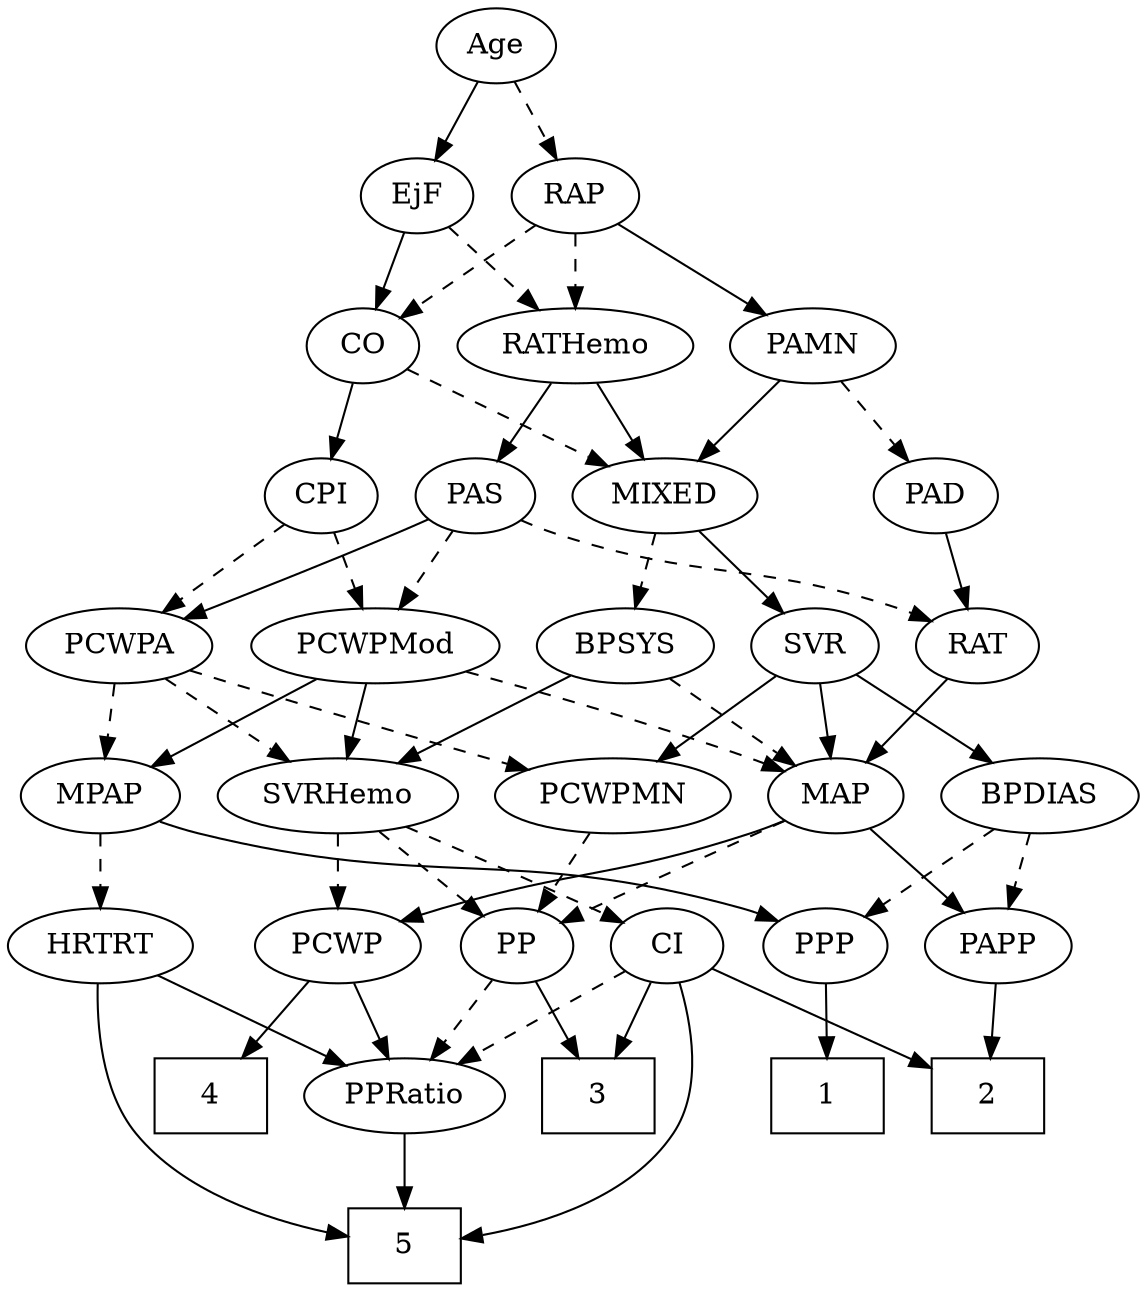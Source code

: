 strict digraph {
	graph [bb="0,0,492.89,612"];
	node [label="\N"];
	1	[height=0.5,
		pos="372.65,90",
		shape=box,
		width=0.75];
	2	[height=0.5,
		pos="446.65,90",
		shape=box,
		width=0.75];
	3	[height=0.5,
		pos="262.65,90",
		shape=box,
		width=0.75];
	4	[height=0.5,
		pos="92.646,90",
		shape=box,
		width=0.75];
	5	[height=0.5,
		pos="177.65,18",
		shape=box,
		width=0.75];
	Age	[height=0.5,
		pos="207.65,594",
		width=0.75];
	EjF	[height=0.5,
		pos="171.65,522",
		width=0.75];
	Age -> EjF	[pos="e,179.95,539.15 199.3,576.76 194.93,568.28 189.5,557.71 184.61,548.2",
		style=solid];
	RAP	[height=0.5,
		pos="244.65,522",
		width=0.77632];
	Age -> RAP	[pos="e,236.11,539.15 216.23,576.76 220.71,568.28 226.3,557.71 231.33,548.2",
		style=dashed];
	CO	[height=0.5,
		pos="150.65,450",
		width=0.75];
	EjF -> CO	[pos="e,155.68,467.79 166.56,504.05 164.16,496.06 161.25,486.33 158.57,477.4",
		style=solid];
	RATHemo	[height=0.5,
		pos="244.65,450",
		width=1.3721];
	EjF -> RATHemo	[pos="e,227.85,467.1 186.42,506.83 196.17,497.49 209.17,485.02 220.41,474.24",
		style=dashed];
	RAP -> CO	[pos="e,167.93,463.87 226.97,507.83 212.7,497.21 192.42,482.11 176.36,470.15",
		style=dashed];
	PAMN	[height=0.5,
		pos="348.65,450",
		width=1.011];
	RAP -> PAMN	[pos="e,327.71,465.09 263.24,508.49 278.8,498.01 301.29,482.87 319.29,470.76",
		style=solid];
	RAP -> RATHemo	[pos="e,244.65,468.1 244.65,503.7 244.65,495.98 244.65,486.71 244.65,478.11",
		style=dashed];
	MIXED	[height=0.5,
		pos="284.65,378",
		width=1.1193];
	BPSYS	[height=0.5,
		pos="267.65,306",
		width=1.0471];
	MIXED -> BPSYS	[pos="e,271.84,324.28 280.53,360.05 278.64,352.26 276.35,342.82 274.22,334.08",
		style=dashed];
	SVR	[height=0.5,
		pos="351.65,306",
		width=0.77632];
	MIXED -> SVR	[pos="e,337.42,321.86 299.85,361.12 308.83,351.73 320.35,339.7 330.24,329.36",
		style=solid];
	MPAP	[height=0.5,
		pos="39.646,234",
		width=0.97491];
	PPP	[height=0.5,
		pos="370.65,162",
		width=0.75];
	MPAP -> PPP	[pos="e,349.92,173.79 65.853,221.77 71.634,219.6 77.784,217.53 83.646,216 192.25,187.59 225.98,211.76 333.65,180 335.93,179.32 338.26,\
178.53 340.58,177.67",
		style=solid];
	HRTRT	[height=0.5,
		pos="39.646,162",
		width=1.1013];
	MPAP -> HRTRT	[pos="e,39.646,180.1 39.646,215.7 39.646,207.98 39.646,198.71 39.646,190.11",
		style=dashed];
	SVRHemo	[height=0.5,
		pos="142.65,234",
		width=1.3902];
	BPSYS -> SVRHemo	[pos="e,168.64,249.56 244.13,291.83 225.32,281.3 198.66,266.37 177.39,254.46",
		style=solid];
	MAP	[height=0.5,
		pos="359.65,234",
		width=0.84854];
	BPSYS -> MAP	[pos="e,341.72,248.64 287.16,290.15 300.65,279.89 318.75,266.11 333.49,254.9",
		style=dashed];
	PAD	[height=0.5,
		pos="406.65,378",
		width=0.79437];
	RAT	[height=0.5,
		pos="424.65,306",
		width=0.75827];
	PAD -> RAT	[pos="e,420.33,323.79 411,360.05 413.04,352.14 415.51,342.54 417.78,333.69",
		style=solid];
	CO -> MIXED	[pos="e,259.17,392.31 171.29,438.22 192.25,427.27 225.09,410.11 250.03,397.08",
		style=dashed];
	CPI	[height=0.5,
		pos="127.65,378",
		width=0.75];
	CO -> CPI	[pos="e,133.16,395.79 145.08,432.05 142.45,424.06 139.26,414.33 136.32,405.4",
		style=solid];
	PAS	[height=0.5,
		pos="199.65,378",
		width=0.75];
	PAS -> RAT	[pos="e,403.64,317.82 220.28,366.35 225.23,364.05 230.56,361.78 235.65,360 301.59,336.96 322.7,347.04 388.65,324 390.51,323.35 392.4,322.63 \
394.29,321.88",
		style=dashed];
	PCWPMod	[height=0.5,
		pos="159.65,306",
		width=1.4443];
	PAS -> PCWPMod	[pos="e,169.43,324.12 190.37,360.76 185.66,352.53 179.83,342.32 174.51,333.02",
		style=dashed];
	PCWPA	[height=0.5,
		pos="47.646,306",
		width=1.1555];
	PAS -> PCWPA	[pos="e,75.348,319.54 178.35,366.89 173.52,364.61 168.41,362.21 163.65,360 137.29,347.76 107.47,334.14 84.662,323.77",
		style=solid];
	PAMN -> MIXED	[pos="e,299.11,394.82 334.12,433.12 325.78,423.99 315.14,412.36 305.87,402.22",
		style=solid];
	PAMN -> PAD	[pos="e,393.94,394.34 361.81,433.12 369.4,423.95 379.09,412.26 387.51,402.09",
		style=dashed];
	RATHemo -> MIXED	[pos="e,275.05,395.79 254.33,432.05 259.05,423.8 264.82,413.7 270.05,404.54",
		style=solid];
	RATHemo -> PAS	[pos="e,209.92,394.99 233.98,432.41 228.47,423.83 221.63,413.19 215.51,403.67",
		style=solid];
	CPI -> PCWPMod	[pos="e,151.9,323.96 135.23,360.41 138.96,352.25 143.55,342.22 147.73,333.07",
		style=dashed];
	CPI -> PCWPA	[pos="e,65.368,322.51 111.84,363.17 100.75,353.47 85.696,340.29 72.95,329.14",
		style=dashed];
	RAT -> MAP	[pos="e,373.86,250.31 410.86,290.15 402.11,280.72 390.6,268.33 380.71,257.69",
		style=solid];
	PCWPMN	[height=0.5,
		pos="260.65,234",
		width=1.3902];
	SVR -> PCWPMN	[pos="e,281,250.65 334.1,291.5 321.41,281.74 303.98,268.33 289.28,257.02",
		style=solid];
	BPDIAS	[height=0.5,
		pos="450.65,234",
		width=1.1735];
	SVR -> BPDIAS	[pos="e,429.86,249.7 369.8,292.16 384.26,281.94 404.76,267.44 421.5,255.61",
		style=solid];
	SVR -> MAP	[pos="e,357.69,252.1 353.62,287.7 354.51,279.98 355.57,270.71 356.55,262.11",
		style=solid];
	PCWPMod -> MPAP	[pos="e,62.226,248.17 134.2,290.15 115.79,279.41 90.79,264.83 71.122,253.36",
		style=solid];
	PCWPMod -> SVRHemo	[pos="e,146.84,252.28 155.53,288.05 153.64,280.26 151.35,270.82 149.22,262.08",
		style=solid];
	PCWPMod -> MAP	[pos="e,335.66,245.57 197.45,293.44 230.07,283.24 278.31,267.6 319.65,252 321.85,251.17 324.11,250.29 326.38,249.38",
		style=dashed];
	PCWPA -> MPAP	[pos="e,41.601,252.1 45.669,287.7 44.787,279.98 43.728,270.71 42.745,262.11",
		style=dashed];
	PCWPA -> PCWPMN	[pos="e,224.92,246.63 79.468,294.36 85.819,292.25 92.443,290.05 98.646,288 137.99,275.01 182.76,260.37 215.25,249.78",
		style=dashed];
	PCWPA -> SVRHemo	[pos="e,121.54,250.55 67.794,290.15 80.997,280.43 98.478,267.54 113.23,256.68",
		style=dashed];
	PP	[height=0.5,
		pos="225.65,162",
		width=0.75];
	PCWPMN -> PP	[pos="e,233.8,179.31 252.17,216.05 248.03,207.77 242.96,197.62 238.36,188.42",
		style=dashed];
	SVRHemo -> PP	[pos="e,209.41,176.7 161.48,217.12 173.33,207.12 188.73,194.13 201.48,183.38",
		style=dashed];
	PCWP	[height=0.5,
		pos="144.65,162",
		width=0.97491];
	SVRHemo -> PCWP	[pos="e,144.16,180.1 143.14,215.7 143.36,207.98 143.63,198.71 143.87,190.11",
		style=dashed];
	CI	[height=0.5,
		pos="297.65,162",
		width=0.75];
	SVRHemo -> CI	[pos="e,276.36,173.15 173.05,219.68 197.15,209.07 231.63,193.77 261.65,180 263.44,179.18 265.27,178.33 267.13,177.47",
		style=dashed];
	BPDIAS -> PPP	[pos="e,386.45,176.83 432.89,217.46 421.49,207.49 406.55,194.41 394.16,183.58",
		style=dashed];
	PAPP	[height=0.5,
		pos="447.65,162",
		width=0.88464];
	BPDIAS -> PAPP	[pos="e,448.38,180.1 449.9,215.7 449.57,207.98 449.18,198.71 448.81,190.11",
		style=dashed];
	MAP -> PP	[pos="e,246.48,173.88 337.52,221.44 315.11,209.73 280.3,191.55 255.47,178.58",
		style=dashed];
	MAP -> PCWP	[pos="e,171.63,173.65 336.16,222.41 330.79,220.16 325.06,217.89 319.65,216 263.05,196.23 246.64,198.61 189.65,180 186.89,179.1 184.06,\
178.13 181.22,177.13",
		style=solid];
	MAP -> PAPP	[pos="e,430,177.04 377.03,219.17 389.85,208.98 407.48,194.95 421.92,183.46",
		style=solid];
	PP -> 3	[pos="e,253.6,108.12 234.23,144.76 238.58,136.53 243.98,126.32 248.9,117.02",
		style=solid];
	PPRatio	[height=0.5,
		pos="177.65,90",
		width=1.1013];
	PP -> PPRatio	[pos="e,188.83,107.31 214.75,145.12 208.82,136.47 201.36,125.58 194.67,115.83",
		style=dashed];
	PPP -> 1	[pos="e,372.16,108.1 371.14,143.7 371.36,135.98 371.63,126.71 371.87,118.11",
		style=solid];
	PPRatio -> 5	[pos="e,177.65,36.104 177.65,71.697 177.65,63.983 177.65,54.712 177.65,46.112",
		style=solid];
	PCWP -> 4	[pos="e,105.37,108.12 132.59,144.76 126.34,136.35 118.57,125.89 111.54,116.44",
		style=solid];
	PCWP -> PPRatio	[pos="e,169.65,107.96 152.47,144.41 156.31,136.25 161.04,126.22 165.36,117.07",
		style=solid];
	CI -> 2	[pos="e,419.53,103.74 318.99,150.97 342.78,139.8 381.65,121.54 410.26,108.1",
		style=solid];
	CI -> 3	[pos="e,271.21,108.12 289.53,144.76 285.45,136.61 280.41,126.53 275.8,117.31",
		style=solid];
	CI -> 5	[pos="e,204.8,22.323 303.04,144.04 308.04,124.89 312.77,93.6 298.65,72 280.21,43.791 243.06,30.503 214.77,24.302",
		style=solid];
	CI -> PPRatio	[pos="e,201.2,104.74 277.83,149.44 259.42,138.7 231.68,122.52 210.05,109.9",
		style=dashed];
	PAPP -> 2	[pos="e,446.89,108.1 447.4,143.7 447.29,135.98 447.16,126.71 447.03,118.11",
		style=solid];
	HRTRT -> 5	[pos="e,150.57,23.332 38.45,144 37.995,124.53 40.166,92.66 56.646,72 77.317,46.087 113.22,32.54 140.56,25.656",
		style=solid];
	HRTRT -> PPRatio	[pos="e,152.15,103.93 65.28,148 87.162,136.9 118.83,120.83 142.97,108.59",
		style=solid];
}
